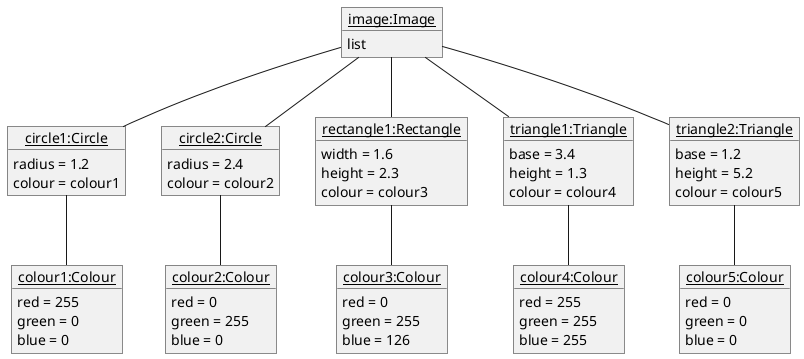 @startuml
skinparam monochrome true
skinparam classAttributeIconSize 0
object "<u>image:Image</u>" as image {
  list
}

object "<u>circle1:Circle" as circle1 {
  radius = 1.2
  colour = colour1
}
object "<u>colour1:Colour" as colour1 {
  red = 255
  green = 0
  blue = 0
}

object "<u>circle2:Circle" as circle2 {
  radius = 2.4
  colour = colour2
}
object "<u>colour2:Colour" as colour2 {
  red = 0
  green = 255
  blue = 0
}

object "<u>rectangle1:Rectangle" as rect1 {
  width = 1.6
  height = 2.3
  colour = colour3
}
object "<u>colour3:Colour" as colour3 {
  red = 0
  green = 255
  blue = 126
}

object "<u>triangle1:Triangle" as tri1 {
  base = 3.4
  height = 1.3
  colour = colour4
}
object "<u>colour4:Colour" as colour4 {
  red = 255
  green = 255
  blue = 255
}

object "<u>triangle2:Triangle" as tri2 {
  base = 1.2
  height = 5.2
  colour = colour5
}
object "<u>colour5:Colour" as colour5 {
  red = 0
  green = 0
  blue = 0
}

circle1 -- colour1
circle2 -- colour2
rect1 -- colour3
tri1 -- colour4
tri2 -- colour5
image -- circle1
image -- circle2
image -- rect1
image -- tri1
image -- tri2
@enduml

